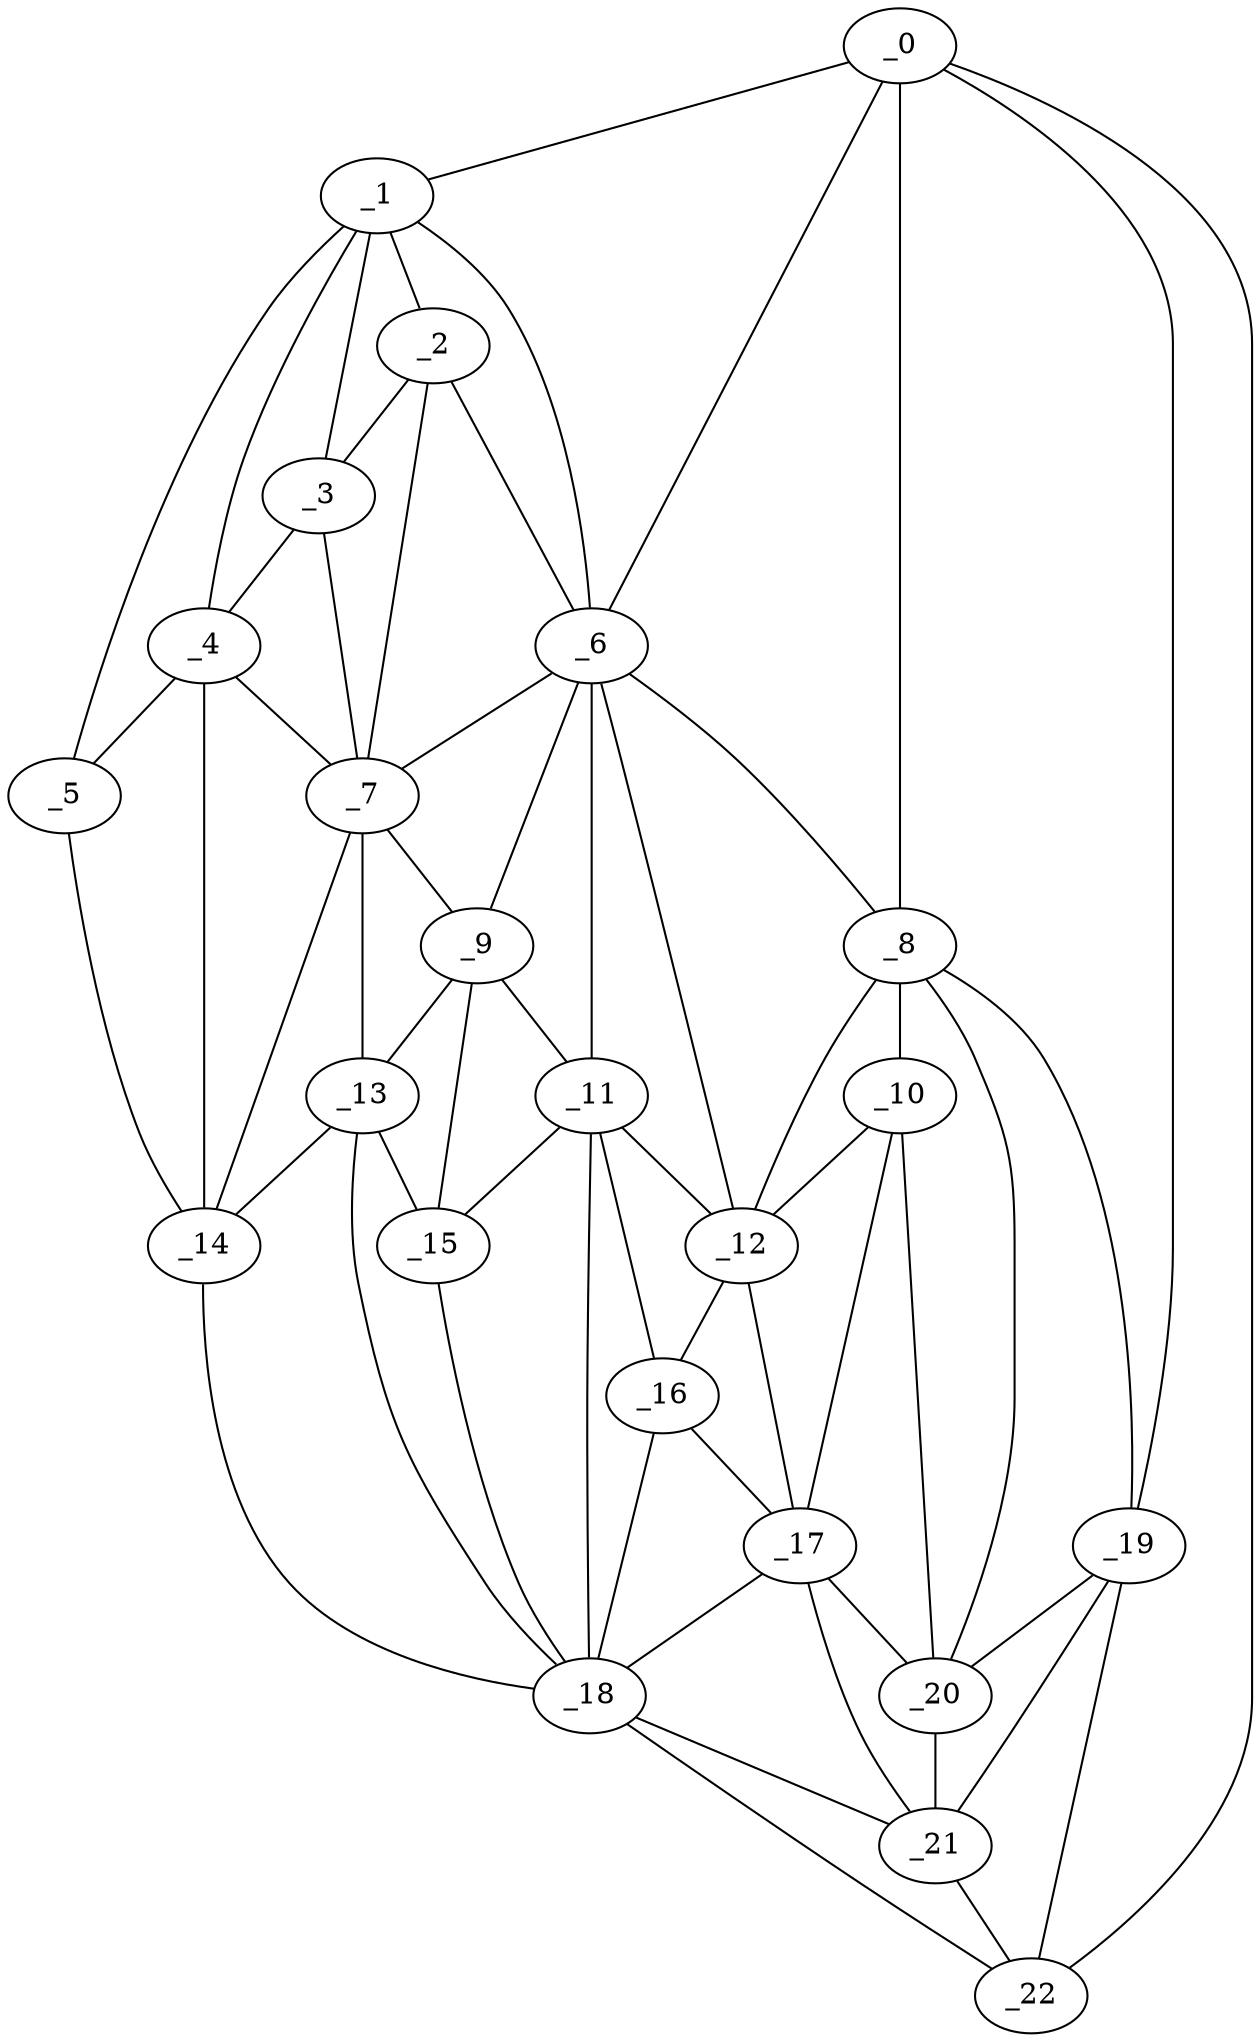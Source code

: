 graph "obj71__290.gxl" {
	_0	 [x=19,
		y=16];
	_1	 [x=23,
		y=81];
	_0 -- _1	 [valence=1];
	_6	 [x=77,
		y=63];
	_0 -- _6	 [valence=2];
	_8	 [x=85,
		y=55];
	_0 -- _8	 [valence=2];
	_19	 [x=108,
		y=23];
	_0 -- _19	 [valence=1];
	_22	 [x=111,
		y=15];
	_0 -- _22	 [valence=1];
	_2	 [x=40,
		y=88];
	_1 -- _2	 [valence=1];
	_3	 [x=40,
		y=100];
	_1 -- _3	 [valence=2];
	_4	 [x=40,
		y=110];
	_1 -- _4	 [valence=1];
	_5	 [x=40,
		y=117];
	_1 -- _5	 [valence=1];
	_1 -- _6	 [valence=2];
	_2 -- _3	 [valence=2];
	_2 -- _6	 [valence=1];
	_7	 [x=81,
		y=81];
	_2 -- _7	 [valence=2];
	_3 -- _4	 [valence=2];
	_3 -- _7	 [valence=2];
	_4 -- _5	 [valence=2];
	_4 -- _7	 [valence=2];
	_14	 [x=101,
		y=104];
	_4 -- _14	 [valence=2];
	_5 -- _14	 [valence=1];
	_6 -- _7	 [valence=2];
	_6 -- _8	 [valence=2];
	_9	 [x=85,
		y=81];
	_6 -- _9	 [valence=2];
	_11	 [x=97,
		y=77];
	_6 -- _11	 [valence=2];
	_12	 [x=100,
		y=63];
	_6 -- _12	 [valence=1];
	_7 -- _9	 [valence=2];
	_13	 [x=100,
		y=96];
	_7 -- _13	 [valence=2];
	_7 -- _14	 [valence=1];
	_10	 [x=91,
		y=54];
	_8 -- _10	 [valence=2];
	_8 -- _12	 [valence=2];
	_8 -- _19	 [valence=2];
	_20	 [x=108,
		y=36];
	_8 -- _20	 [valence=2];
	_9 -- _11	 [valence=1];
	_9 -- _13	 [valence=2];
	_15	 [x=103,
		y=83];
	_9 -- _15	 [valence=2];
	_10 -- _12	 [valence=2];
	_17	 [x=107,
		y=52];
	_10 -- _17	 [valence=2];
	_10 -- _20	 [valence=2];
	_11 -- _12	 [valence=2];
	_11 -- _15	 [valence=1];
	_16	 [x=106,
		y=63];
	_11 -- _16	 [valence=2];
	_18	 [x=107,
		y=79];
	_11 -- _18	 [valence=2];
	_12 -- _16	 [valence=1];
	_12 -- _17	 [valence=2];
	_13 -- _14	 [valence=2];
	_13 -- _15	 [valence=1];
	_13 -- _18	 [valence=2];
	_14 -- _18	 [valence=1];
	_15 -- _18	 [valence=2];
	_16 -- _17	 [valence=2];
	_16 -- _18	 [valence=1];
	_17 -- _18	 [valence=2];
	_17 -- _20	 [valence=2];
	_21	 [x=110,
		y=30];
	_17 -- _21	 [valence=2];
	_18 -- _21	 [valence=1];
	_18 -- _22	 [valence=1];
	_19 -- _20	 [valence=1];
	_19 -- _21	 [valence=2];
	_19 -- _22	 [valence=1];
	_20 -- _21	 [valence=2];
	_21 -- _22	 [valence=2];
}
